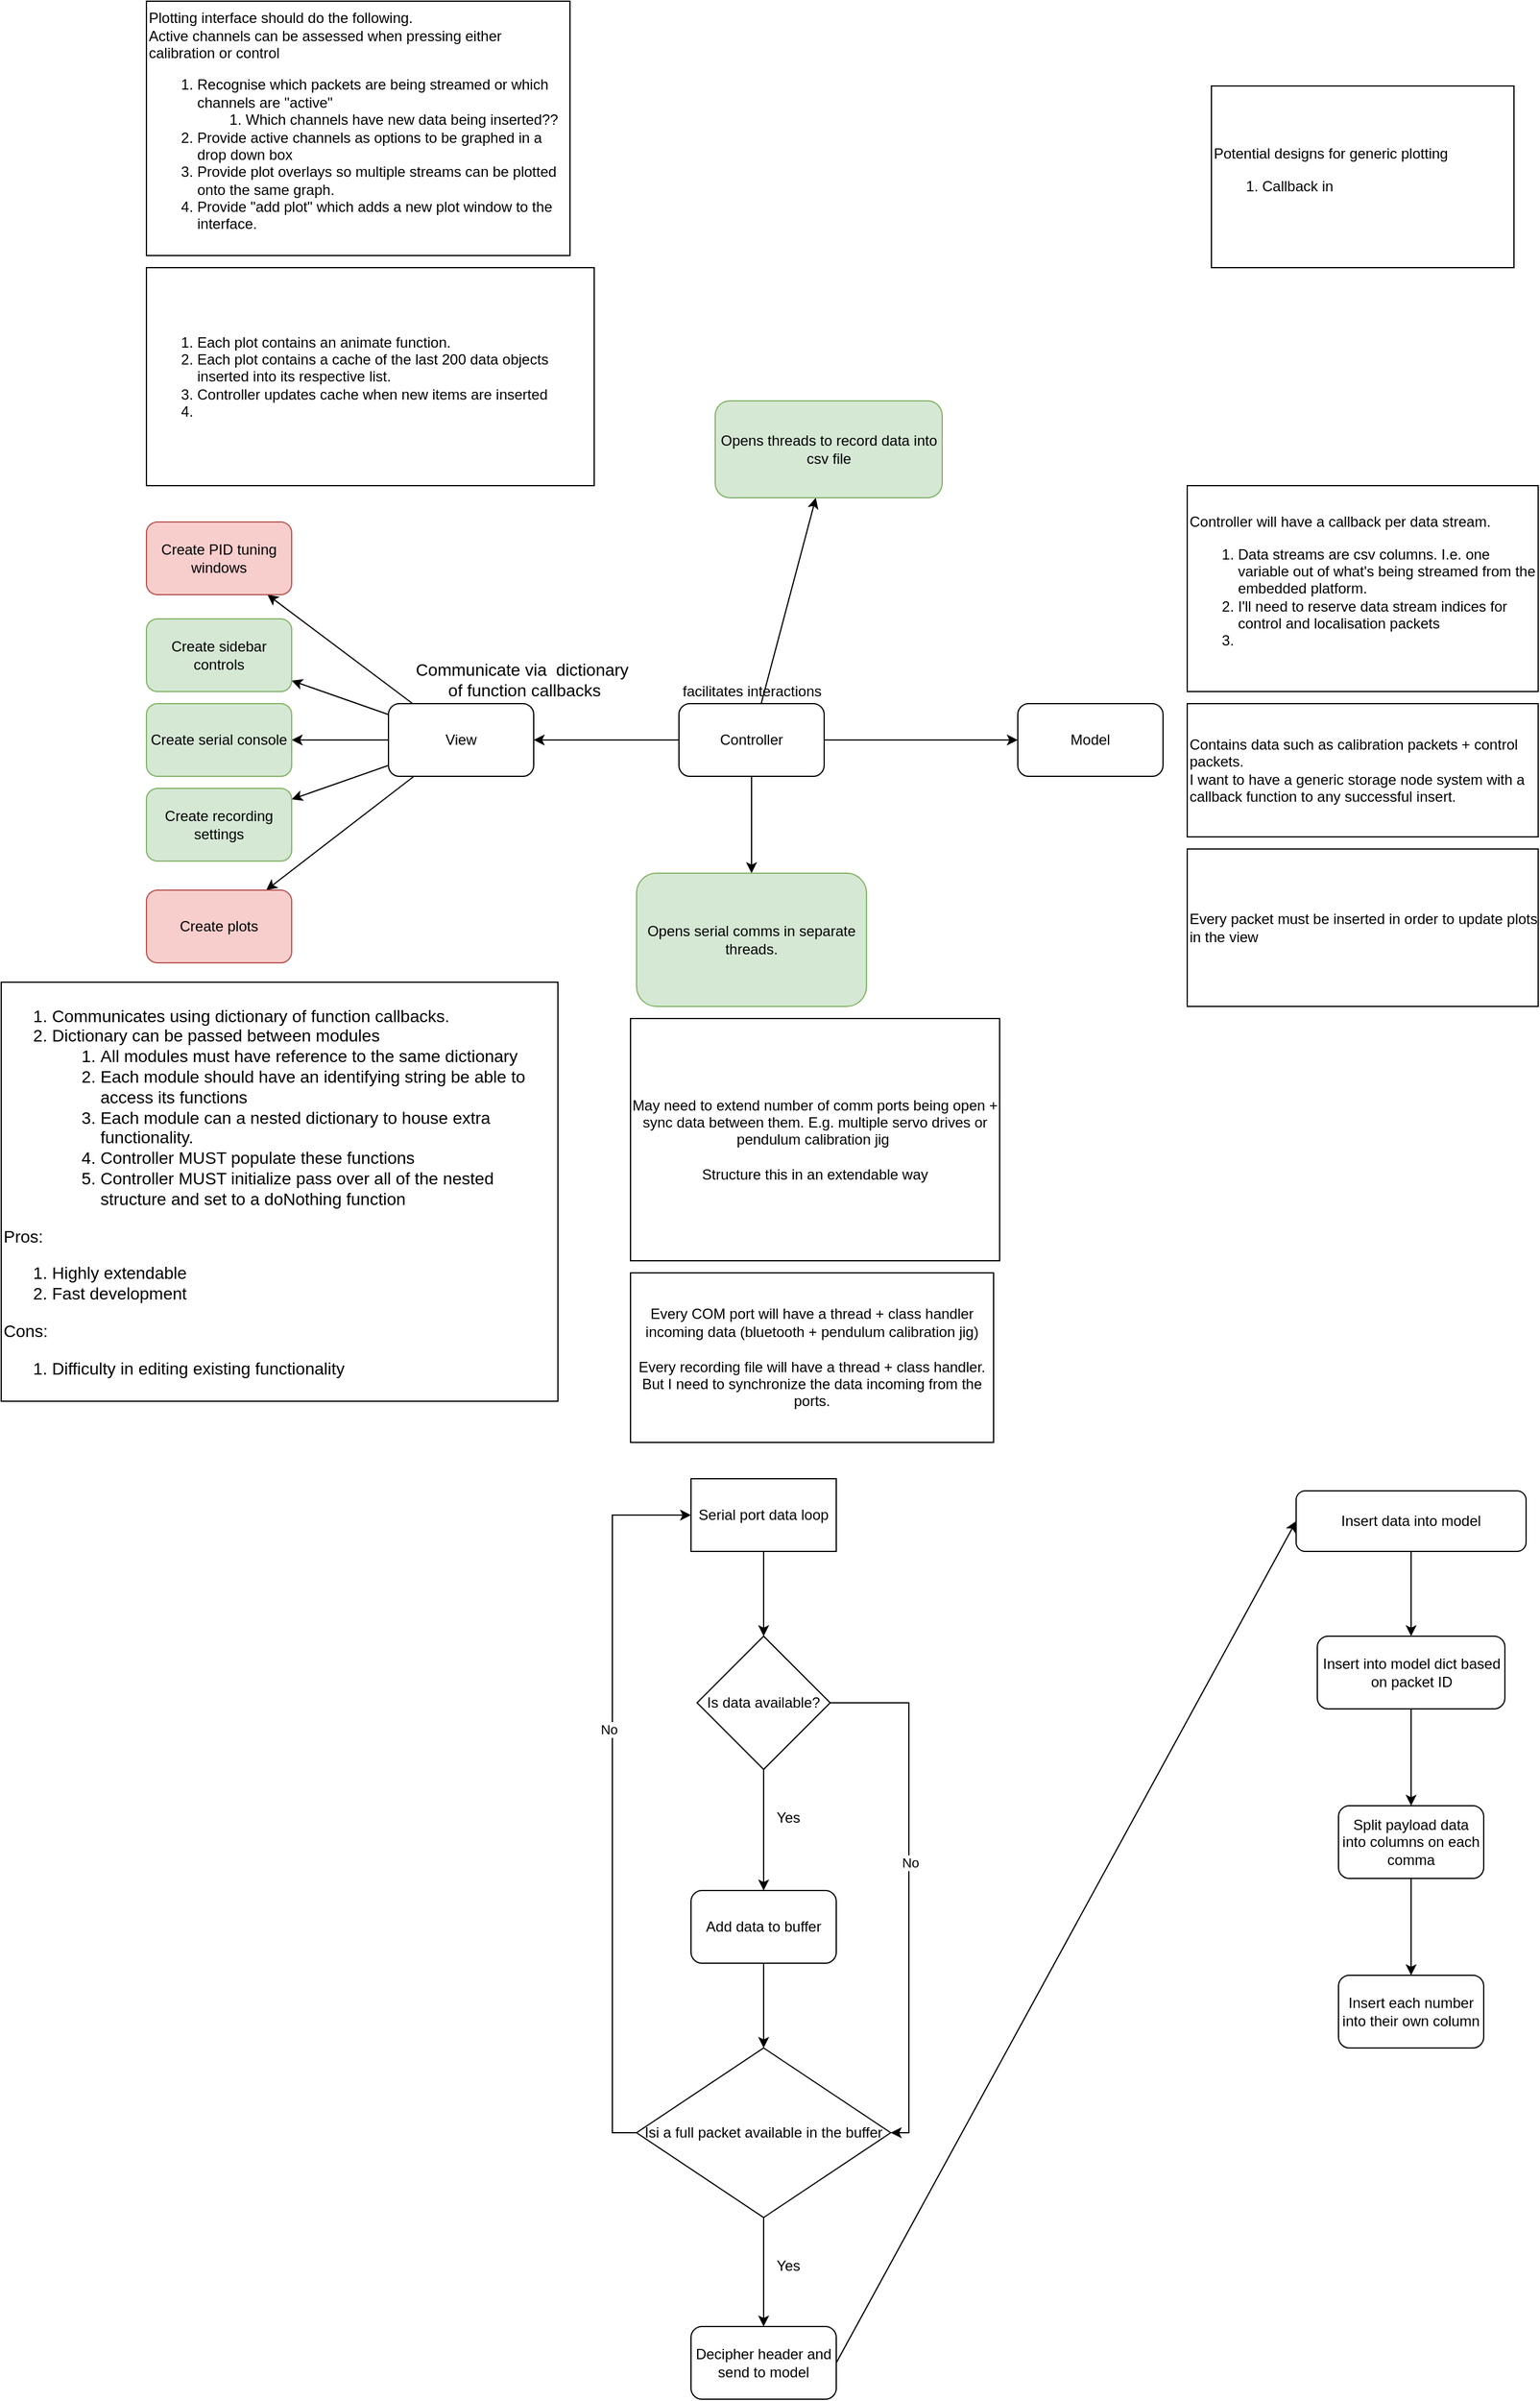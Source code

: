 <mxfile version="19.0.0" type="device"><diagram id="lcznmgqY5d1MKvKV8THo" name="Page-1"><mxGraphModel dx="2583" dy="1687" grid="1" gridSize="10" guides="1" tooltips="1" connect="1" arrows="1" fold="1" page="1" pageScale="1" pageWidth="1169" pageHeight="827" math="0" shadow="0"><root><mxCell id="0"/><mxCell id="1" parent="0"/><mxCell id="c8n0b7uFTm_-X7BeQFj_-4" style="rounded=0;orthogonalLoop=1;jettySize=auto;html=1;exitX=1;exitY=0.5;exitDx=0;exitDy=0;entryX=0;entryY=0.5;entryDx=0;entryDy=0;" parent="1" source="c8n0b7uFTm_-X7BeQFj_-1" target="c8n0b7uFTm_-X7BeQFj_-3" edge="1"><mxGeometry relative="1" as="geometry"/></mxCell><mxCell id="c8n0b7uFTm_-X7BeQFj_-5" style="rounded=0;orthogonalLoop=1;jettySize=auto;html=1;exitX=0;exitY=0.5;exitDx=0;exitDy=0;entryX=1;entryY=0.5;entryDx=0;entryDy=0;" parent="1" source="c8n0b7uFTm_-X7BeQFj_-1" target="c8n0b7uFTm_-X7BeQFj_-2" edge="1"><mxGeometry relative="1" as="geometry"/></mxCell><mxCell id="c8n0b7uFTm_-X7BeQFj_-19" value="&lt;font style=&quot;font-size: 14px;&quot;&gt;Communicate via&amp;nbsp; dictionary&lt;br&gt;&amp;nbsp;of function callbacks&lt;/font&gt;" style="edgeLabel;html=1;align=center;verticalAlign=middle;resizable=0;points=[];" parent="c8n0b7uFTm_-X7BeQFj_-5" vertex="1" connectable="0"><mxGeometry x="0.25" relative="1" as="geometry"><mxPoint x="-55" y="-50" as="offset"/></mxGeometry></mxCell><mxCell id="CnGOliYBxllOV-m3SXs7-3" value="" style="edgeStyle=orthogonalEdgeStyle;rounded=0;orthogonalLoop=1;jettySize=auto;html=1;" parent="1" source="c8n0b7uFTm_-X7BeQFj_-1" target="CnGOliYBxllOV-m3SXs7-2" edge="1"><mxGeometry relative="1" as="geometry"/></mxCell><mxCell id="CnGOliYBxllOV-m3SXs7-10" value="" style="rounded=0;orthogonalLoop=1;jettySize=auto;html=1;" parent="1" source="c8n0b7uFTm_-X7BeQFj_-1" target="CnGOliYBxllOV-m3SXs7-9" edge="1"><mxGeometry relative="1" as="geometry"/></mxCell><mxCell id="c8n0b7uFTm_-X7BeQFj_-1" value="Controller" style="rounded=1;whiteSpace=wrap;html=1;" parent="1" vertex="1"><mxGeometry x="490" y="200" width="120" height="60" as="geometry"/></mxCell><mxCell id="c8n0b7uFTm_-X7BeQFj_-9" value="" style="edgeStyle=none;rounded=0;orthogonalLoop=1;jettySize=auto;html=1;" parent="1" source="c8n0b7uFTm_-X7BeQFj_-2" target="c8n0b7uFTm_-X7BeQFj_-8" edge="1"><mxGeometry relative="1" as="geometry"/></mxCell><mxCell id="c8n0b7uFTm_-X7BeQFj_-11" value="" style="edgeStyle=none;rounded=0;orthogonalLoop=1;jettySize=auto;html=1;" parent="1" source="c8n0b7uFTm_-X7BeQFj_-2" target="c8n0b7uFTm_-X7BeQFj_-10" edge="1"><mxGeometry relative="1" as="geometry"/></mxCell><mxCell id="c8n0b7uFTm_-X7BeQFj_-13" value="" style="edgeStyle=none;rounded=0;orthogonalLoop=1;jettySize=auto;html=1;" parent="1" source="c8n0b7uFTm_-X7BeQFj_-2" target="c8n0b7uFTm_-X7BeQFj_-12" edge="1"><mxGeometry relative="1" as="geometry"/></mxCell><mxCell id="c8n0b7uFTm_-X7BeQFj_-15" value="" style="edgeStyle=none;rounded=0;orthogonalLoop=1;jettySize=auto;html=1;" parent="1" source="c8n0b7uFTm_-X7BeQFj_-2" target="c8n0b7uFTm_-X7BeQFj_-14" edge="1"><mxGeometry relative="1" as="geometry"/></mxCell><mxCell id="c8n0b7uFTm_-X7BeQFj_-17" value="" style="edgeStyle=none;rounded=0;orthogonalLoop=1;jettySize=auto;html=1;" parent="1" source="c8n0b7uFTm_-X7BeQFj_-2" target="c8n0b7uFTm_-X7BeQFj_-16" edge="1"><mxGeometry relative="1" as="geometry"/></mxCell><mxCell id="c8n0b7uFTm_-X7BeQFj_-2" value="View" style="rounded=1;whiteSpace=wrap;html=1;" parent="1" vertex="1"><mxGeometry x="250" y="200" width="120" height="60" as="geometry"/></mxCell><mxCell id="c8n0b7uFTm_-X7BeQFj_-3" value="Model" style="rounded=1;whiteSpace=wrap;html=1;" parent="1" vertex="1"><mxGeometry x="770" y="200" width="120" height="60" as="geometry"/></mxCell><mxCell id="c8n0b7uFTm_-X7BeQFj_-6" value="facilitates interactions" style="text;html=1;align=center;verticalAlign=middle;resizable=0;points=[];autosize=1;strokeColor=none;fillColor=none;" parent="1" vertex="1"><mxGeometry x="485" y="180" width="130" height="20" as="geometry"/></mxCell><mxCell id="c8n0b7uFTm_-X7BeQFj_-8" value="Create serial console" style="whiteSpace=wrap;html=1;rounded=1;fillColor=#d5e8d4;strokeColor=#82b366;" parent="1" vertex="1"><mxGeometry x="50" y="200" width="120" height="60" as="geometry"/></mxCell><mxCell id="c8n0b7uFTm_-X7BeQFj_-10" value="Create recording settings" style="whiteSpace=wrap;html=1;rounded=1;fillColor=#d5e8d4;strokeColor=#82b366;" parent="1" vertex="1"><mxGeometry x="50" y="270" width="120" height="60" as="geometry"/></mxCell><mxCell id="c8n0b7uFTm_-X7BeQFj_-12" value="Create sidebar controls" style="whiteSpace=wrap;html=1;rounded=1;fillColor=#d5e8d4;strokeColor=#82b366;" parent="1" vertex="1"><mxGeometry x="50" y="130" width="120" height="60" as="geometry"/></mxCell><mxCell id="c8n0b7uFTm_-X7BeQFj_-14" value="Create plots" style="whiteSpace=wrap;html=1;rounded=1;fillColor=#f8cecc;strokeColor=#b85450;" parent="1" vertex="1"><mxGeometry x="50" y="354" width="120" height="60" as="geometry"/></mxCell><mxCell id="c8n0b7uFTm_-X7BeQFj_-16" value="Create PID tuning windows" style="whiteSpace=wrap;html=1;rounded=1;fillColor=#f8cecc;strokeColor=#b85450;" parent="1" vertex="1"><mxGeometry x="50" y="50" width="120" height="60" as="geometry"/></mxCell><mxCell id="c8n0b7uFTm_-X7BeQFj_-20" value="&lt;ol&gt;&lt;li&gt;Communicates using dictionary of function callbacks.&amp;nbsp;&lt;/li&gt;&lt;li&gt;Dictionary can be passed between modules&lt;/li&gt;&lt;ol&gt;&lt;li&gt;All modules must have reference to the same dictionary&lt;/li&gt;&lt;li&gt;Each module should have an identifying string be able to access its functions&lt;/li&gt;&lt;li&gt;Each module can a nested dictionary to house extra functionality.&amp;nbsp;&lt;/li&gt;&lt;li&gt;Controller MUST populate these functions&lt;/li&gt;&lt;li&gt;Controller MUST initialize pass over all of the nested structure and set to a doNothing function&lt;/li&gt;&lt;/ol&gt;&lt;/ol&gt;&lt;div&gt;Pros:&lt;/div&gt;&lt;div&gt;&lt;ol&gt;&lt;li&gt;Highly extendable&lt;/li&gt;&lt;li&gt;Fast development&lt;/li&gt;&lt;/ol&gt;Cons:&lt;/div&gt;&lt;div&gt;&lt;ol&gt;&lt;li&gt;Difficulty in editing existing functionality&lt;/li&gt;&lt;/ol&gt;&lt;/div&gt;" style="rounded=0;whiteSpace=wrap;html=1;fontSize=14;align=left;" parent="1" vertex="1"><mxGeometry x="-70" y="430" width="460" height="346" as="geometry"/></mxCell><mxCell id="CnGOliYBxllOV-m3SXs7-2" value="Opens serial comms in separate threads." style="whiteSpace=wrap;html=1;rounded=1;fillColor=#d5e8d4;strokeColor=#82b366;" parent="1" vertex="1"><mxGeometry x="455" y="340" width="190" height="110" as="geometry"/></mxCell><mxCell id="CnGOliYBxllOV-m3SXs7-5" value="May need to extend number of comm ports being open + sync data between them. E.g. multiple servo drives or pendulum calibration jig&amp;nbsp;&lt;br&gt;&lt;br&gt;Structure this in an extendable way" style="whiteSpace=wrap;html=1;" parent="1" vertex="1"><mxGeometry x="450" y="460" width="305" height="200" as="geometry"/></mxCell><mxCell id="CnGOliYBxllOV-m3SXs7-6" value="Contains data such as calibration packets + control packets.&lt;br&gt;I want to have a generic storage node system with a callback function to any successful insert." style="whiteSpace=wrap;html=1;align=left;" parent="1" vertex="1"><mxGeometry x="910" y="200" width="290" height="110" as="geometry"/></mxCell><mxCell id="CnGOliYBxllOV-m3SXs7-7" value="Every packet must be inserted in order to update plots in the view" style="whiteSpace=wrap;html=1;align=left;" parent="1" vertex="1"><mxGeometry x="910" y="320" width="290" height="130" as="geometry"/></mxCell><mxCell id="CnGOliYBxllOV-m3SXs7-8" value="&lt;ol&gt;&lt;li&gt;Each plot contains an animate function.&lt;/li&gt;&lt;li&gt;Each plot contains a cache of the last 200 data objects inserted into its respective list.&amp;nbsp;&lt;br&gt;&lt;/li&gt;&lt;li&gt;Controller updates cache when new items are inserted&lt;br&gt;&lt;/li&gt;&lt;li&gt;&lt;br&gt;&lt;/li&gt;&lt;/ol&gt;" style="whiteSpace=wrap;html=1;align=left;" parent="1" vertex="1"><mxGeometry x="50" y="-160" width="370" height="180" as="geometry"/></mxCell><mxCell id="CnGOliYBxllOV-m3SXs7-9" value="Opens threads to record data into csv file" style="whiteSpace=wrap;html=1;rounded=1;fillColor=#d5e8d4;strokeColor=#82b366;" parent="1" vertex="1"><mxGeometry x="520" y="-50" width="187.5" height="80" as="geometry"/></mxCell><mxCell id="CnGOliYBxllOV-m3SXs7-11" value="Controller will have a callback per data stream.&lt;br&gt;&lt;ol&gt;&lt;li&gt;Data streams are csv columns. I.e. one variable out of what's being streamed from the embedded platform.&amp;nbsp;&lt;/li&gt;&lt;li&gt;I'll need to reserve data stream indices for control and localisation packets&lt;/li&gt;&lt;li&gt;&lt;br&gt;&lt;/li&gt;&lt;/ol&gt;" style="whiteSpace=wrap;html=1;align=left;" parent="1" vertex="1"><mxGeometry x="910" y="20" width="290" height="170" as="geometry"/></mxCell><mxCell id="CnGOliYBxllOV-m3SXs7-12" value="Plotting interface should do the following.&lt;br&gt;Active channels can be assessed when pressing either calibration or control&lt;br&gt;&lt;ol&gt;&lt;li&gt;Recognise which packets are being streamed or which channels are &quot;active&quot;&lt;/li&gt;&lt;ol&gt;&lt;li&gt;Which channels have new data being inserted??&lt;/li&gt;&lt;/ol&gt;&lt;li&gt;Provide active channels as options to be graphed in a drop down box&lt;/li&gt;&lt;li&gt;Provide plot overlays so multiple streams can be plotted onto the same graph.&lt;/li&gt;&lt;li&gt;Provide &quot;add plot&quot; which adds a new plot window to the interface.&amp;nbsp;&lt;/li&gt;&lt;/ol&gt;" style="whiteSpace=wrap;html=1;align=left;" parent="1" vertex="1"><mxGeometry x="50" y="-380" width="350" height="210" as="geometry"/></mxCell><mxCell id="CnGOliYBxllOV-m3SXs7-14" value="Potential designs for generic plotting&lt;br&gt;&lt;ol&gt;&lt;li&gt;Callback in&amp;nbsp;&lt;/li&gt;&lt;/ol&gt;" style="whiteSpace=wrap;html=1;align=left;" parent="1" vertex="1"><mxGeometry x="930" y="-310" width="250" height="150" as="geometry"/></mxCell><mxCell id="0l_Tw5tok0GqV2PpbwsE-1" value="Every COM port will have a thread + class handler incoming data (bluetooth + pendulum calibration jig)&lt;br&gt;&lt;br&gt;Every recording file will have a thread + class handler.&lt;br&gt;But I need to synchronize the data incoming from the ports." style="whiteSpace=wrap;html=1;" parent="1" vertex="1"><mxGeometry x="450" y="670" width="300" height="140" as="geometry"/></mxCell><mxCell id="0l_Tw5tok0GqV2PpbwsE-5" style="edgeStyle=orthogonalEdgeStyle;rounded=0;orthogonalLoop=1;jettySize=auto;html=1;exitX=0.5;exitY=1;exitDx=0;exitDy=0;entryX=0.5;entryY=0;entryDx=0;entryDy=0;" parent="1" source="0l_Tw5tok0GqV2PpbwsE-3" target="0l_Tw5tok0GqV2PpbwsE-4" edge="1"><mxGeometry relative="1" as="geometry"/></mxCell><mxCell id="0l_Tw5tok0GqV2PpbwsE-3" value="Serial port data loop&lt;br&gt;" style="rounded=0;whiteSpace=wrap;html=1;" parent="1" vertex="1"><mxGeometry x="500" y="840" width="120" height="60" as="geometry"/></mxCell><mxCell id="0l_Tw5tok0GqV2PpbwsE-7" style="edgeStyle=orthogonalEdgeStyle;rounded=0;orthogonalLoop=1;jettySize=auto;html=1;exitX=0.5;exitY=1;exitDx=0;exitDy=0;entryX=0.5;entryY=0;entryDx=0;entryDy=0;" parent="1" source="0l_Tw5tok0GqV2PpbwsE-4" target="0l_Tw5tok0GqV2PpbwsE-9" edge="1"><mxGeometry relative="1" as="geometry"><mxPoint x="560" y="1170" as="targetPoint"/></mxGeometry></mxCell><mxCell id="0l_Tw5tok0GqV2PpbwsE-11" style="edgeStyle=orthogonalEdgeStyle;rounded=0;orthogonalLoop=1;jettySize=auto;html=1;exitX=1;exitY=0.5;exitDx=0;exitDy=0;entryX=1;entryY=0.5;entryDx=0;entryDy=0;" parent="1" source="0l_Tw5tok0GqV2PpbwsE-4" target="0l_Tw5tok0GqV2PpbwsE-15" edge="1"><mxGeometry relative="1" as="geometry"><mxPoint x="620" y="1340" as="targetPoint"/><Array as="points"><mxPoint x="680" y="1025"/><mxPoint x="680" y="1380"/></Array></mxGeometry></mxCell><mxCell id="0l_Tw5tok0GqV2PpbwsE-14" value="No" style="edgeLabel;html=1;align=center;verticalAlign=middle;resizable=0;points=[];" parent="0l_Tw5tok0GqV2PpbwsE-11" vertex="1" connectable="0"><mxGeometry x="-0.096" y="1" relative="1" as="geometry"><mxPoint as="offset"/></mxGeometry></mxCell><mxCell id="0l_Tw5tok0GqV2PpbwsE-4" value="Is data available?" style="rhombus;whiteSpace=wrap;html=1;" parent="1" vertex="1"><mxGeometry x="505" y="970" width="110" height="110" as="geometry"/></mxCell><mxCell id="0l_Tw5tok0GqV2PpbwsE-13" style="edgeStyle=orthogonalEdgeStyle;rounded=0;orthogonalLoop=1;jettySize=auto;html=1;exitX=0.5;exitY=1;exitDx=0;exitDy=0;entryX=0.5;entryY=0;entryDx=0;entryDy=0;" parent="1" source="0l_Tw5tok0GqV2PpbwsE-9" target="0l_Tw5tok0GqV2PpbwsE-15" edge="1"><mxGeometry relative="1" as="geometry"><mxPoint x="560" y="1310" as="targetPoint"/></mxGeometry></mxCell><mxCell id="0l_Tw5tok0GqV2PpbwsE-9" value="Add data to buffer" style="rounded=1;whiteSpace=wrap;html=1;" parent="1" vertex="1"><mxGeometry x="500" y="1180" width="120" height="60" as="geometry"/></mxCell><mxCell id="0l_Tw5tok0GqV2PpbwsE-10" value="Yes" style="text;html=1;align=center;verticalAlign=middle;resizable=0;points=[];autosize=1;strokeColor=none;fillColor=none;" parent="1" vertex="1"><mxGeometry x="560" y="1110" width="40" height="20" as="geometry"/></mxCell><mxCell id="0l_Tw5tok0GqV2PpbwsE-16" style="edgeStyle=orthogonalEdgeStyle;rounded=0;orthogonalLoop=1;jettySize=auto;html=1;exitX=0;exitY=0.5;exitDx=0;exitDy=0;entryX=0;entryY=0.5;entryDx=0;entryDy=0;" parent="1" source="0l_Tw5tok0GqV2PpbwsE-15" target="0l_Tw5tok0GqV2PpbwsE-3" edge="1"><mxGeometry relative="1" as="geometry"/></mxCell><mxCell id="0l_Tw5tok0GqV2PpbwsE-17" value="No" style="edgeLabel;html=1;align=center;verticalAlign=middle;resizable=0;points=[];" parent="0l_Tw5tok0GqV2PpbwsE-16" vertex="1" connectable="0"><mxGeometry x="0.187" y="3" relative="1" as="geometry"><mxPoint as="offset"/></mxGeometry></mxCell><mxCell id="0l_Tw5tok0GqV2PpbwsE-18" style="edgeStyle=orthogonalEdgeStyle;rounded=0;orthogonalLoop=1;jettySize=auto;html=1;exitX=0.5;exitY=1;exitDx=0;exitDy=0;entryX=0.5;entryY=0;entryDx=0;entryDy=0;" parent="1" source="0l_Tw5tok0GqV2PpbwsE-15" target="0l_Tw5tok0GqV2PpbwsE-20" edge="1"><mxGeometry relative="1" as="geometry"><mxPoint x="560" y="1530" as="targetPoint"/></mxGeometry></mxCell><mxCell id="0l_Tw5tok0GqV2PpbwsE-15" value="Isi a full packet available in the buffer" style="rhombus;whiteSpace=wrap;html=1;" parent="1" vertex="1"><mxGeometry x="455" y="1310" width="210" height="140" as="geometry"/></mxCell><mxCell id="0l_Tw5tok0GqV2PpbwsE-19" value="Yes" style="text;html=1;align=center;verticalAlign=middle;resizable=0;points=[];autosize=1;strokeColor=none;fillColor=none;" parent="1" vertex="1"><mxGeometry x="560" y="1480" width="40" height="20" as="geometry"/></mxCell><mxCell id="1O3BWS8Ym-2Mg_Ki5Mba-1" style="rounded=0;orthogonalLoop=1;jettySize=auto;html=1;exitX=1;exitY=0.5;exitDx=0;exitDy=0;entryX=0;entryY=0.5;entryDx=0;entryDy=0;" edge="1" parent="1" source="0l_Tw5tok0GqV2PpbwsE-20" target="1O3BWS8Ym-2Mg_Ki5Mba-2"><mxGeometry relative="1" as="geometry"><mxPoint x="960" y="880" as="targetPoint"/></mxGeometry></mxCell><mxCell id="0l_Tw5tok0GqV2PpbwsE-20" value="Decipher header and send to model" style="rounded=1;whiteSpace=wrap;html=1;" parent="1" vertex="1"><mxGeometry x="500" y="1540" width="120" height="60" as="geometry"/></mxCell><mxCell id="1O3BWS8Ym-2Mg_Ki5Mba-5" value="" style="edgeStyle=none;rounded=0;orthogonalLoop=1;jettySize=auto;html=1;" edge="1" parent="1" source="1O3BWS8Ym-2Mg_Ki5Mba-2" target="1O3BWS8Ym-2Mg_Ki5Mba-4"><mxGeometry relative="1" as="geometry"/></mxCell><mxCell id="1O3BWS8Ym-2Mg_Ki5Mba-2" value="Insert data into model" style="rounded=1;whiteSpace=wrap;html=1;" vertex="1" parent="1"><mxGeometry x="1000" y="850" width="190" height="50" as="geometry"/></mxCell><mxCell id="1O3BWS8Ym-2Mg_Ki5Mba-7" value="" style="edgeStyle=none;rounded=0;orthogonalLoop=1;jettySize=auto;html=1;" edge="1" parent="1" source="1O3BWS8Ym-2Mg_Ki5Mba-4" target="1O3BWS8Ym-2Mg_Ki5Mba-6"><mxGeometry relative="1" as="geometry"/></mxCell><mxCell id="1O3BWS8Ym-2Mg_Ki5Mba-4" value="Insert into model dict based on packet ID" style="whiteSpace=wrap;html=1;rounded=1;" vertex="1" parent="1"><mxGeometry x="1017.5" y="970" width="155" height="60" as="geometry"/></mxCell><mxCell id="1O3BWS8Ym-2Mg_Ki5Mba-9" value="" style="edgeStyle=none;rounded=0;orthogonalLoop=1;jettySize=auto;html=1;" edge="1" parent="1" source="1O3BWS8Ym-2Mg_Ki5Mba-6" target="1O3BWS8Ym-2Mg_Ki5Mba-8"><mxGeometry relative="1" as="geometry"/></mxCell><mxCell id="1O3BWS8Ym-2Mg_Ki5Mba-6" value="Split payload data into columns on each comma" style="whiteSpace=wrap;html=1;rounded=1;" vertex="1" parent="1"><mxGeometry x="1035" y="1110" width="120" height="60" as="geometry"/></mxCell><mxCell id="1O3BWS8Ym-2Mg_Ki5Mba-8" value="Insert each number into their own column" style="whiteSpace=wrap;html=1;rounded=1;" vertex="1" parent="1"><mxGeometry x="1035" y="1250" width="120" height="60" as="geometry"/></mxCell></root></mxGraphModel></diagram></mxfile>